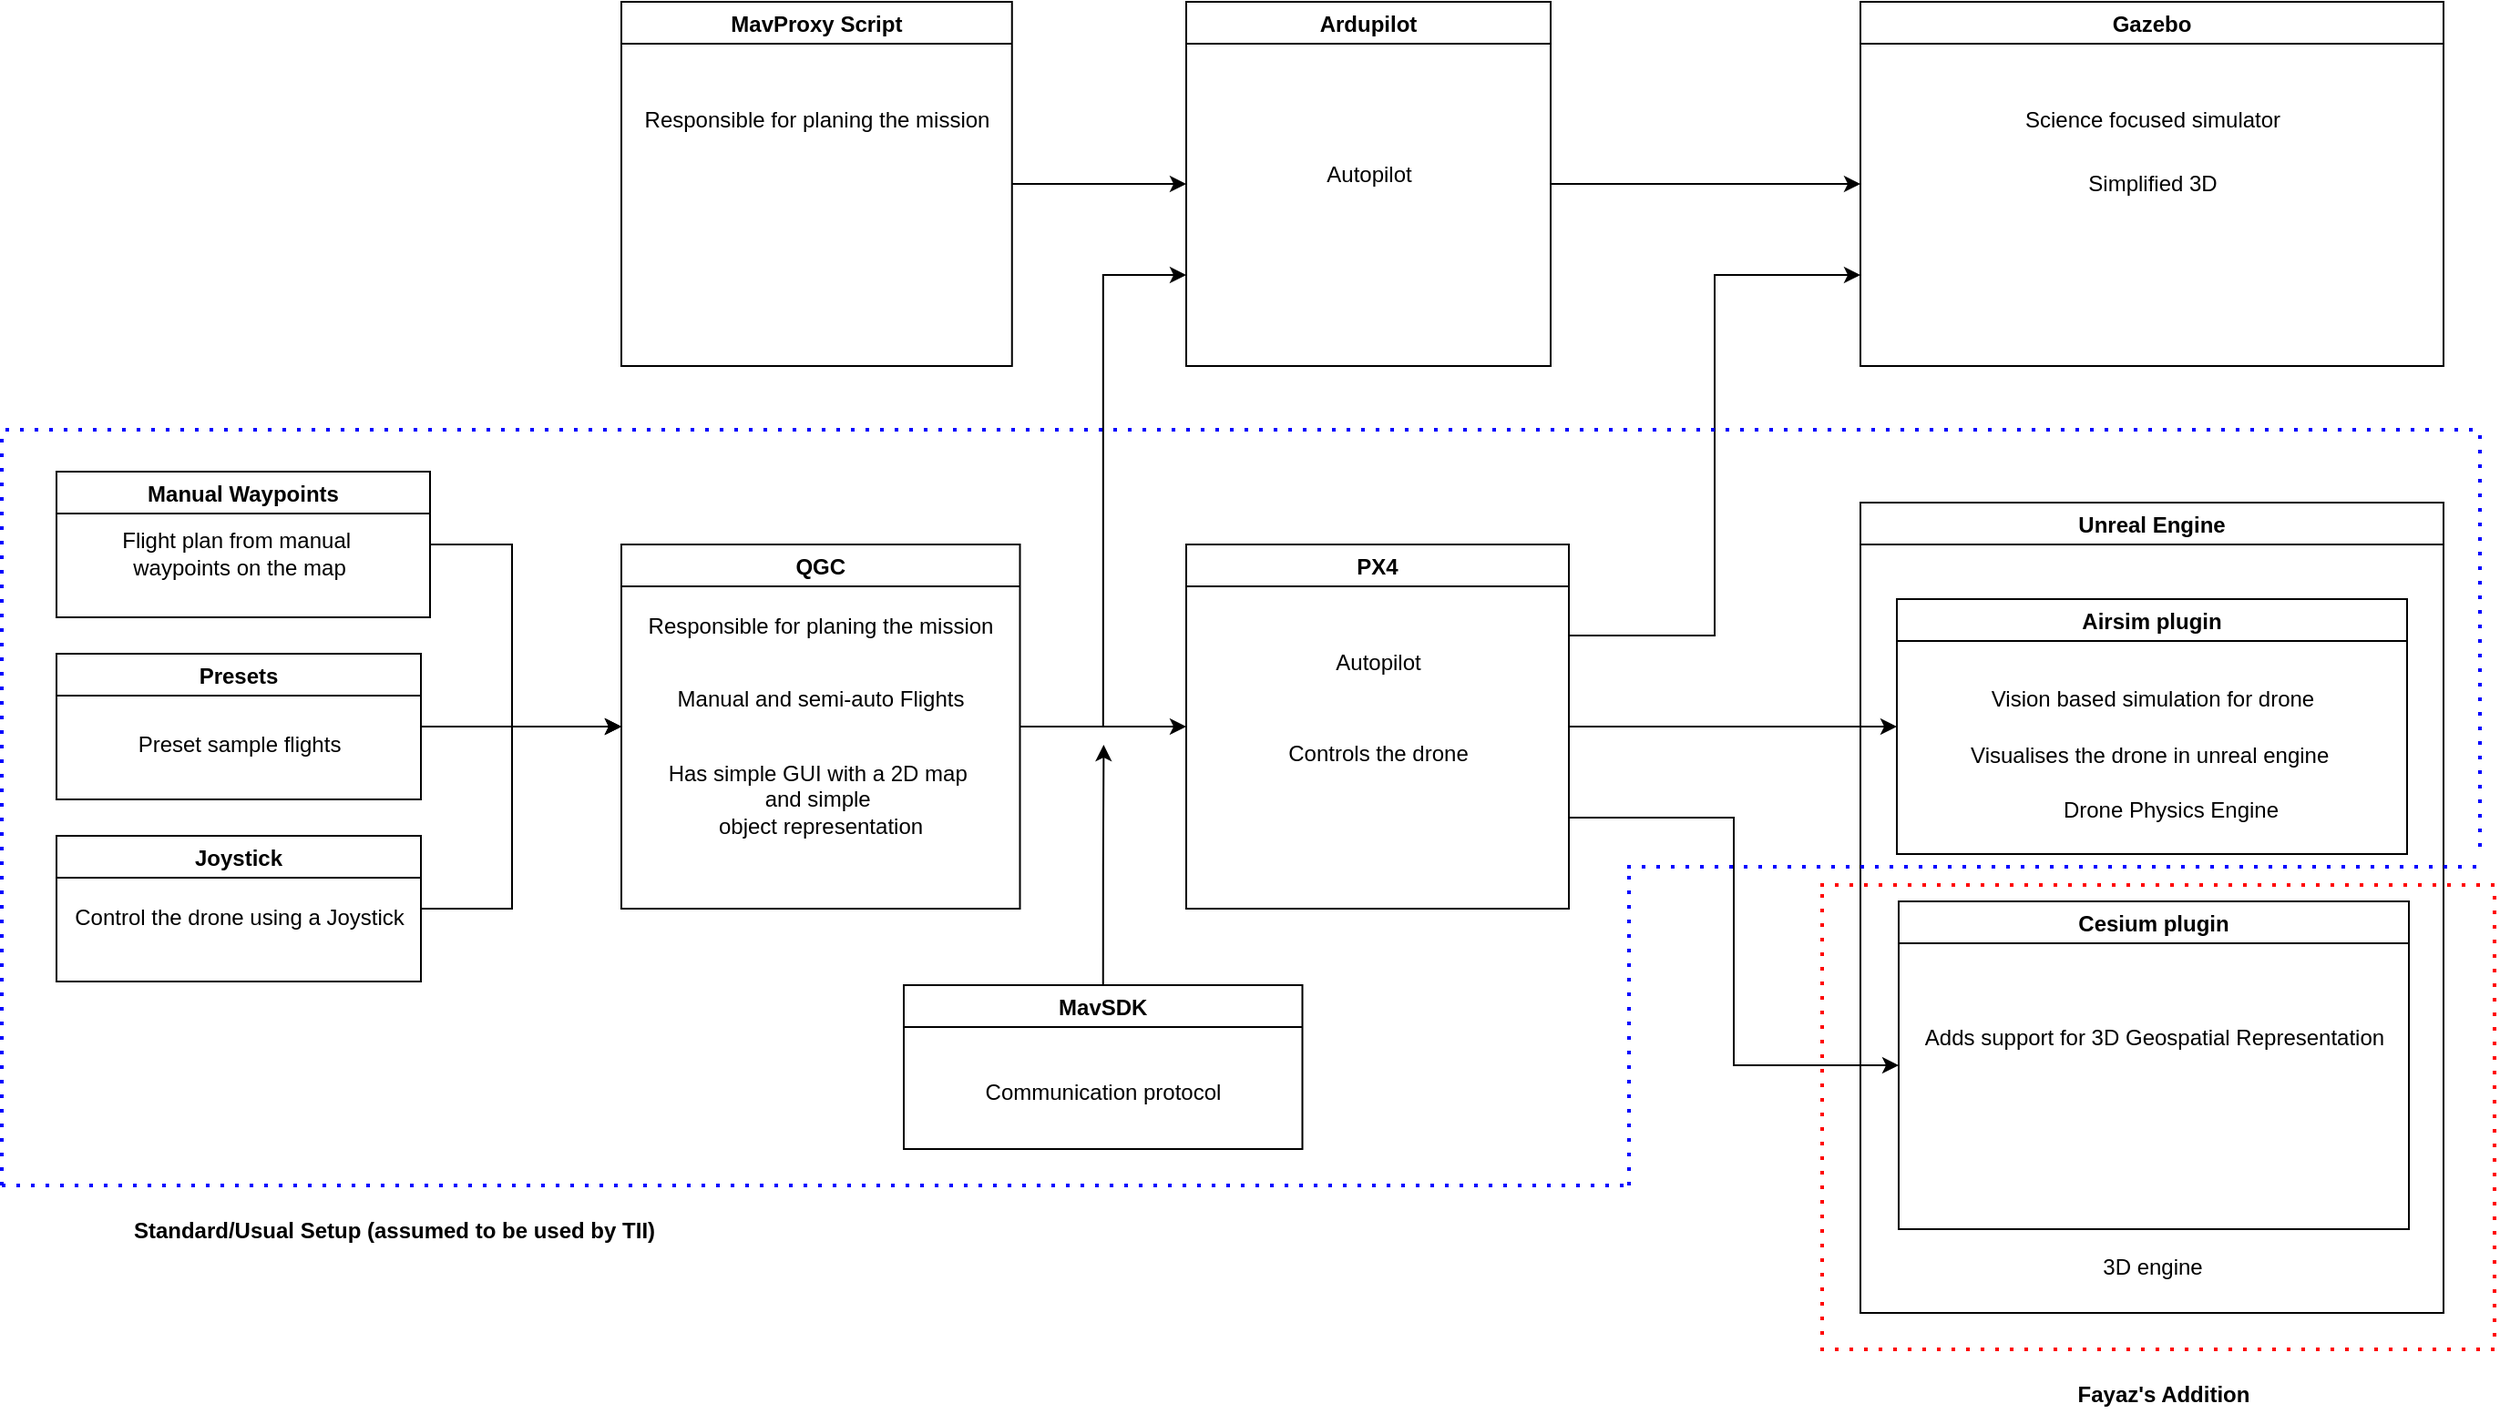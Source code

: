 <mxfile version="24.5.4" type="github">
  <diagram name="Page-1" id="Ev9KHV8LbVD18_9U95kE">
    <mxGraphModel dx="904" dy="494" grid="1" gridSize="10" guides="1" tooltips="1" connect="1" arrows="1" fold="1" page="1" pageScale="1" pageWidth="2339" pageHeight="3300" math="0" shadow="0">
      <root>
        <mxCell id="0" />
        <mxCell id="1" parent="0" />
        <mxCell id="Jraj2u1gfLjr0mIL1iTk-15" style="edgeStyle=orthogonalEdgeStyle;rounded=0;orthogonalLoop=1;jettySize=auto;html=1;exitX=1;exitY=0.5;exitDx=0;exitDy=0;entryX=0;entryY=0.5;entryDx=0;entryDy=0;" edge="1" parent="1" source="Jraj2u1gfLjr0mIL1iTk-1" target="Jraj2u1gfLjr0mIL1iTk-2">
          <mxGeometry relative="1" as="geometry" />
        </mxCell>
        <mxCell id="Jraj2u1gfLjr0mIL1iTk-52" style="edgeStyle=orthogonalEdgeStyle;rounded=0;orthogonalLoop=1;jettySize=auto;html=1;exitX=1;exitY=0.5;exitDx=0;exitDy=0;entryX=0;entryY=0.75;entryDx=0;entryDy=0;" edge="1" parent="1" source="Jraj2u1gfLjr0mIL1iTk-1" target="Jraj2u1gfLjr0mIL1iTk-7">
          <mxGeometry relative="1" as="geometry" />
        </mxCell>
        <mxCell id="Jraj2u1gfLjr0mIL1iTk-1" value="QGC" style="swimlane;" vertex="1" parent="1">
          <mxGeometry x="370" y="568" width="218.75" height="200" as="geometry" />
        </mxCell>
        <mxCell id="Jraj2u1gfLjr0mIL1iTk-22" value="Responsible for planing the mission" style="text;html=1;align=center;verticalAlign=middle;resizable=0;points=[];autosize=1;strokeColor=none;fillColor=none;" vertex="1" parent="Jraj2u1gfLjr0mIL1iTk-1">
          <mxGeometry x="4.38" y="30" width="210" height="30" as="geometry" />
        </mxCell>
        <mxCell id="Jraj2u1gfLjr0mIL1iTk-23" value="Manual and semi-auto Flights" style="text;html=1;align=center;verticalAlign=middle;resizable=0;points=[];autosize=1;strokeColor=none;fillColor=none;" vertex="1" parent="Jraj2u1gfLjr0mIL1iTk-1">
          <mxGeometry x="19.38" y="70" width="180" height="30" as="geometry" />
        </mxCell>
        <mxCell id="Jraj2u1gfLjr0mIL1iTk-24" value="Has simple GUI with a 2D map&amp;nbsp;&lt;div&gt;and simple&amp;nbsp;&lt;div&gt;object representation&lt;/div&gt;&lt;/div&gt;" style="text;html=1;align=center;verticalAlign=middle;resizable=0;points=[];autosize=1;strokeColor=none;fillColor=none;" vertex="1" parent="Jraj2u1gfLjr0mIL1iTk-1">
          <mxGeometry x="14.38" y="110" width="190" height="60" as="geometry" />
        </mxCell>
        <mxCell id="Jraj2u1gfLjr0mIL1iTk-53" style="edgeStyle=orthogonalEdgeStyle;rounded=0;orthogonalLoop=1;jettySize=auto;html=1;exitX=1;exitY=0.25;exitDx=0;exitDy=0;entryX=0;entryY=0.75;entryDx=0;entryDy=0;" edge="1" parent="1" source="Jraj2u1gfLjr0mIL1iTk-2" target="Jraj2u1gfLjr0mIL1iTk-5">
          <mxGeometry relative="1" as="geometry" />
        </mxCell>
        <mxCell id="Jraj2u1gfLjr0mIL1iTk-59" style="edgeStyle=orthogonalEdgeStyle;rounded=0;orthogonalLoop=1;jettySize=auto;html=1;exitX=1;exitY=0.5;exitDx=0;exitDy=0;entryX=0;entryY=0.5;entryDx=0;entryDy=0;" edge="1" parent="1" source="Jraj2u1gfLjr0mIL1iTk-2" target="Jraj2u1gfLjr0mIL1iTk-4">
          <mxGeometry relative="1" as="geometry" />
        </mxCell>
        <mxCell id="Jraj2u1gfLjr0mIL1iTk-60" style="edgeStyle=orthogonalEdgeStyle;rounded=0;orthogonalLoop=1;jettySize=auto;html=1;exitX=1;exitY=0.75;exitDx=0;exitDy=0;entryX=0;entryY=0.5;entryDx=0;entryDy=0;" edge="1" parent="1" source="Jraj2u1gfLjr0mIL1iTk-2" target="Jraj2u1gfLjr0mIL1iTk-6">
          <mxGeometry relative="1" as="geometry" />
        </mxCell>
        <mxCell id="Jraj2u1gfLjr0mIL1iTk-2" value="PX4" style="swimlane;" vertex="1" parent="1">
          <mxGeometry x="680" y="568" width="210" height="200" as="geometry" />
        </mxCell>
        <mxCell id="Jraj2u1gfLjr0mIL1iTk-25" value="Autopilot" style="text;html=1;align=center;verticalAlign=middle;resizable=0;points=[];autosize=1;strokeColor=none;fillColor=none;" vertex="1" parent="Jraj2u1gfLjr0mIL1iTk-2">
          <mxGeometry x="70" y="50" width="70" height="30" as="geometry" />
        </mxCell>
        <mxCell id="Jraj2u1gfLjr0mIL1iTk-47" value="Controls the drone" style="text;html=1;align=center;verticalAlign=middle;resizable=0;points=[];autosize=1;strokeColor=none;fillColor=none;" vertex="1" parent="Jraj2u1gfLjr0mIL1iTk-2">
          <mxGeometry x="45" y="100" width="120" height="30" as="geometry" />
        </mxCell>
        <mxCell id="Jraj2u1gfLjr0mIL1iTk-5" value="Gazebo" style="swimlane;" vertex="1" parent="1">
          <mxGeometry x="1050" y="270" width="320" height="200" as="geometry" />
        </mxCell>
        <mxCell id="Jraj2u1gfLjr0mIL1iTk-31" value="Science focused simulator" style="text;html=1;align=center;verticalAlign=middle;resizable=0;points=[];autosize=1;strokeColor=none;fillColor=none;" vertex="1" parent="Jraj2u1gfLjr0mIL1iTk-5">
          <mxGeometry x="80" y="50" width="160" height="30" as="geometry" />
        </mxCell>
        <mxCell id="Jraj2u1gfLjr0mIL1iTk-32" value="Simplified 3D" style="text;html=1;align=center;verticalAlign=middle;resizable=0;points=[];autosize=1;strokeColor=none;fillColor=none;" vertex="1" parent="Jraj2u1gfLjr0mIL1iTk-5">
          <mxGeometry x="115" y="85" width="90" height="30" as="geometry" />
        </mxCell>
        <mxCell id="Jraj2u1gfLjr0mIL1iTk-16" style="edgeStyle=orthogonalEdgeStyle;rounded=0;orthogonalLoop=1;jettySize=auto;html=1;exitX=1;exitY=0.5;exitDx=0;exitDy=0;entryX=0;entryY=0.5;entryDx=0;entryDy=0;" edge="1" parent="1" source="Jraj2u1gfLjr0mIL1iTk-7" target="Jraj2u1gfLjr0mIL1iTk-5">
          <mxGeometry relative="1" as="geometry" />
        </mxCell>
        <mxCell id="Jraj2u1gfLjr0mIL1iTk-7" value="Ardupilot" style="swimlane;" vertex="1" parent="1">
          <mxGeometry x="680" y="270" width="200" height="200" as="geometry" />
        </mxCell>
        <mxCell id="Jraj2u1gfLjr0mIL1iTk-29" value="Autopilot" style="text;html=1;align=center;verticalAlign=middle;resizable=0;points=[];autosize=1;strokeColor=none;fillColor=none;" vertex="1" parent="Jraj2u1gfLjr0mIL1iTk-7">
          <mxGeometry x="65" y="80" width="70" height="30" as="geometry" />
        </mxCell>
        <mxCell id="Jraj2u1gfLjr0mIL1iTk-13" style="edgeStyle=orthogonalEdgeStyle;rounded=0;orthogonalLoop=1;jettySize=auto;html=1;exitX=1;exitY=0.5;exitDx=0;exitDy=0;entryX=0;entryY=0.5;entryDx=0;entryDy=0;" edge="1" parent="1" source="Jraj2u1gfLjr0mIL1iTk-8" target="Jraj2u1gfLjr0mIL1iTk-7">
          <mxGeometry relative="1" as="geometry" />
        </mxCell>
        <mxCell id="Jraj2u1gfLjr0mIL1iTk-8" value="MavProxy Script" style="swimlane;" vertex="1" parent="1">
          <mxGeometry x="370" y="270" width="214.38" height="200" as="geometry" />
        </mxCell>
        <mxCell id="Jraj2u1gfLjr0mIL1iTk-48" value="Responsible for planing the mission" style="text;html=1;align=center;verticalAlign=middle;resizable=0;points=[];autosize=1;strokeColor=none;fillColor=none;" vertex="1" parent="Jraj2u1gfLjr0mIL1iTk-8">
          <mxGeometry x="2.19" y="50" width="210" height="30" as="geometry" />
        </mxCell>
        <mxCell id="Jraj2u1gfLjr0mIL1iTk-9" value="Unreal Engine" style="swimlane;" vertex="1" parent="1">
          <mxGeometry x="1050" y="545" width="320" height="445" as="geometry" />
        </mxCell>
        <mxCell id="Jraj2u1gfLjr0mIL1iTk-4" value="Airsim plugin" style="swimlane;" vertex="1" parent="Jraj2u1gfLjr0mIL1iTk-9">
          <mxGeometry x="20" y="53" width="280" height="140" as="geometry" />
        </mxCell>
        <mxCell id="Jraj2u1gfLjr0mIL1iTk-33" value="Vision based simulation for drone" style="text;html=1;align=center;verticalAlign=middle;resizable=0;points=[];autosize=1;strokeColor=none;fillColor=none;" vertex="1" parent="Jraj2u1gfLjr0mIL1iTk-4">
          <mxGeometry x="40" y="40" width="200" height="30" as="geometry" />
        </mxCell>
        <mxCell id="Jraj2u1gfLjr0mIL1iTk-34" value="Visualises the drone in unreal engine&amp;nbsp;" style="text;html=1;align=center;verticalAlign=middle;resizable=0;points=[];autosize=1;strokeColor=none;fillColor=none;" vertex="1" parent="Jraj2u1gfLjr0mIL1iTk-4">
          <mxGeometry x="30" y="71" width="220" height="30" as="geometry" />
        </mxCell>
        <mxCell id="Jraj2u1gfLjr0mIL1iTk-39" value="Drone Physics Engine" style="text;html=1;align=center;verticalAlign=middle;resizable=0;points=[];autosize=1;strokeColor=none;fillColor=none;" vertex="1" parent="Jraj2u1gfLjr0mIL1iTk-4">
          <mxGeometry x="80" y="101" width="140" height="30" as="geometry" />
        </mxCell>
        <mxCell id="Jraj2u1gfLjr0mIL1iTk-36" value="3D engine" style="text;html=1;align=center;verticalAlign=middle;resizable=0;points=[];autosize=1;strokeColor=none;fillColor=none;" vertex="1" parent="Jraj2u1gfLjr0mIL1iTk-9">
          <mxGeometry x="120" y="405" width="80" height="30" as="geometry" />
        </mxCell>
        <mxCell id="Jraj2u1gfLjr0mIL1iTk-6" value="Cesium plugin" style="swimlane;" vertex="1" parent="Jraj2u1gfLjr0mIL1iTk-9">
          <mxGeometry x="21" y="219" width="280" height="180" as="geometry" />
        </mxCell>
        <mxCell id="Jraj2u1gfLjr0mIL1iTk-38" value="Adds support for 3D Geospatial Representation" style="text;html=1;align=center;verticalAlign=middle;resizable=0;points=[];autosize=1;strokeColor=none;fillColor=none;" vertex="1" parent="Jraj2u1gfLjr0mIL1iTk-6">
          <mxGeometry y="60" width="280" height="30" as="geometry" />
        </mxCell>
        <mxCell id="Jraj2u1gfLjr0mIL1iTk-27" style="edgeStyle=orthogonalEdgeStyle;rounded=0;orthogonalLoop=1;jettySize=auto;html=1;" edge="1" parent="1" source="Jraj2u1gfLjr0mIL1iTk-11">
          <mxGeometry relative="1" as="geometry">
            <mxPoint x="370" y="668" as="targetPoint" />
            <Array as="points">
              <mxPoint x="310" y="568" />
              <mxPoint x="310" y="668" />
            </Array>
          </mxGeometry>
        </mxCell>
        <mxCell id="Jraj2u1gfLjr0mIL1iTk-11" value="Manual Waypoints" style="swimlane;" vertex="1" parent="1">
          <mxGeometry x="60" y="528" width="205" height="80" as="geometry" />
        </mxCell>
        <mxCell id="Jraj2u1gfLjr0mIL1iTk-49" value="Flight plan from manual&amp;nbsp;&lt;div&gt;waypoints on the map&lt;/div&gt;" style="text;html=1;align=center;verticalAlign=middle;resizable=0;points=[];autosize=1;strokeColor=none;fillColor=none;" vertex="1" parent="Jraj2u1gfLjr0mIL1iTk-11">
          <mxGeometry x="25" y="25" width="150" height="40" as="geometry" />
        </mxCell>
        <mxCell id="Jraj2u1gfLjr0mIL1iTk-28" style="edgeStyle=orthogonalEdgeStyle;rounded=0;orthogonalLoop=1;jettySize=auto;html=1;exitX=1;exitY=0.5;exitDx=0;exitDy=0;entryX=0;entryY=0.5;entryDx=0;entryDy=0;" edge="1" parent="1" source="Jraj2u1gfLjr0mIL1iTk-12" target="Jraj2u1gfLjr0mIL1iTk-1">
          <mxGeometry relative="1" as="geometry">
            <Array as="points">
              <mxPoint x="310" y="768" />
              <mxPoint x="310" y="668" />
            </Array>
          </mxGeometry>
        </mxCell>
        <mxCell id="Jraj2u1gfLjr0mIL1iTk-12" value="Joystick" style="swimlane;" vertex="1" parent="1">
          <mxGeometry x="60" y="728" width="200" height="80" as="geometry" />
        </mxCell>
        <mxCell id="Jraj2u1gfLjr0mIL1iTk-51" value="Control the drone using a Joystick" style="text;html=1;align=center;verticalAlign=middle;resizable=0;points=[];autosize=1;strokeColor=none;fillColor=none;" vertex="1" parent="Jraj2u1gfLjr0mIL1iTk-12">
          <mxGeometry y="30" width="200" height="30" as="geometry" />
        </mxCell>
        <mxCell id="Jraj2u1gfLjr0mIL1iTk-26" style="edgeStyle=orthogonalEdgeStyle;rounded=0;orthogonalLoop=1;jettySize=auto;html=1;entryX=0;entryY=0.5;entryDx=0;entryDy=0;" edge="1" parent="1" source="Jraj2u1gfLjr0mIL1iTk-14" target="Jraj2u1gfLjr0mIL1iTk-1">
          <mxGeometry relative="1" as="geometry" />
        </mxCell>
        <mxCell id="Jraj2u1gfLjr0mIL1iTk-14" value="Presets" style="swimlane;" vertex="1" parent="1">
          <mxGeometry x="60" y="628" width="200" height="80" as="geometry" />
        </mxCell>
        <mxCell id="Jraj2u1gfLjr0mIL1iTk-50" value="Preset sample flights" style="text;html=1;align=center;verticalAlign=middle;resizable=0;points=[];autosize=1;strokeColor=none;fillColor=none;" vertex="1" parent="Jraj2u1gfLjr0mIL1iTk-14">
          <mxGeometry x="35" y="35" width="130" height="30" as="geometry" />
        </mxCell>
        <mxCell id="Jraj2u1gfLjr0mIL1iTk-45" style="edgeStyle=orthogonalEdgeStyle;rounded=0;orthogonalLoop=1;jettySize=auto;html=1;exitX=0.5;exitY=0;exitDx=0;exitDy=0;" edge="1" parent="1" source="Jraj2u1gfLjr0mIL1iTk-41">
          <mxGeometry relative="1" as="geometry">
            <mxPoint x="634.692" y="678" as="targetPoint" />
          </mxGeometry>
        </mxCell>
        <mxCell id="Jraj2u1gfLjr0mIL1iTk-41" value="MavSDK" style="swimlane;" vertex="1" parent="1">
          <mxGeometry x="525" y="810" width="218.75" height="90" as="geometry" />
        </mxCell>
        <mxCell id="Jraj2u1gfLjr0mIL1iTk-42" value="Communication protocol" style="text;html=1;align=center;verticalAlign=middle;resizable=0;points=[];autosize=1;strokeColor=none;fillColor=none;" vertex="1" parent="Jraj2u1gfLjr0mIL1iTk-41">
          <mxGeometry x="34.37" y="44" width="150" height="30" as="geometry" />
        </mxCell>
        <mxCell id="Jraj2u1gfLjr0mIL1iTk-56" value="" style="endArrow=none;dashed=1;html=1;dashPattern=1 3;strokeWidth=2;rounded=0;strokeColor=#0000FF;" edge="1" parent="1">
          <mxGeometry width="50" height="50" relative="1" as="geometry">
            <mxPoint x="32" y="505" as="sourcePoint" />
            <mxPoint x="1390" y="505" as="targetPoint" />
          </mxGeometry>
        </mxCell>
        <mxCell id="Jraj2u1gfLjr0mIL1iTk-57" value="" style="endArrow=none;dashed=1;html=1;dashPattern=1 3;strokeWidth=2;rounded=0;strokeColor=#0000FF;" edge="1" parent="1">
          <mxGeometry width="50" height="50" relative="1" as="geometry">
            <mxPoint x="922" y="745" as="sourcePoint" />
            <mxPoint x="1392" y="745" as="targetPoint" />
          </mxGeometry>
        </mxCell>
        <mxCell id="Jraj2u1gfLjr0mIL1iTk-61" value="" style="endArrow=none;dashed=1;html=1;dashPattern=1 3;strokeWidth=2;rounded=0;strokeColor=#0000FF;" edge="1" parent="1">
          <mxGeometry width="50" height="50" relative="1" as="geometry">
            <mxPoint x="1390" y="508" as="sourcePoint" />
            <mxPoint x="1390" y="740" as="targetPoint" />
          </mxGeometry>
        </mxCell>
        <mxCell id="Jraj2u1gfLjr0mIL1iTk-62" value="" style="endArrow=none;dashed=1;html=1;dashPattern=1 3;strokeWidth=2;rounded=0;strokeColor=#0000FF;" edge="1" parent="1">
          <mxGeometry width="50" height="50" relative="1" as="geometry">
            <mxPoint x="30" y="920" as="sourcePoint" />
            <mxPoint x="920" y="920" as="targetPoint" />
          </mxGeometry>
        </mxCell>
        <mxCell id="Jraj2u1gfLjr0mIL1iTk-63" value="" style="endArrow=none;dashed=1;html=1;dashPattern=1 3;strokeWidth=2;rounded=0;strokeColor=#0000FF;" edge="1" parent="1">
          <mxGeometry width="50" height="50" relative="1" as="geometry">
            <mxPoint x="923" y="750" as="sourcePoint" />
            <mxPoint x="923" y="920" as="targetPoint" />
          </mxGeometry>
        </mxCell>
        <mxCell id="Jraj2u1gfLjr0mIL1iTk-64" value="" style="endArrow=none;dashed=1;html=1;dashPattern=1 3;strokeWidth=2;rounded=0;strokeColor=#0000FF;" edge="1" parent="1">
          <mxGeometry width="50" height="50" relative="1" as="geometry">
            <mxPoint x="30" y="510" as="sourcePoint" />
            <mxPoint x="30" y="920" as="targetPoint" />
          </mxGeometry>
        </mxCell>
        <mxCell id="Jraj2u1gfLjr0mIL1iTk-65" value="&lt;b&gt;Standard/Usual Setup (assumed to be used by TII)&lt;/b&gt;" style="text;html=1;align=center;verticalAlign=middle;resizable=0;points=[];autosize=1;strokeColor=none;fillColor=none;" vertex="1" parent="1">
          <mxGeometry x="90" y="930" width="310" height="30" as="geometry" />
        </mxCell>
        <mxCell id="Jraj2u1gfLjr0mIL1iTk-66" value="" style="endArrow=none;dashed=1;html=1;dashPattern=1 3;strokeWidth=2;rounded=0;strokeColor=#FF0000;" edge="1" parent="1">
          <mxGeometry width="50" height="50" relative="1" as="geometry">
            <mxPoint x="1398" y="761" as="sourcePoint" />
            <mxPoint x="1398" y="1004" as="targetPoint" />
          </mxGeometry>
        </mxCell>
        <mxCell id="Jraj2u1gfLjr0mIL1iTk-67" value="" style="endArrow=none;dashed=1;html=1;dashPattern=1 3;strokeWidth=2;rounded=0;strokeColor=#FF0000;" edge="1" parent="1">
          <mxGeometry width="50" height="50" relative="1" as="geometry">
            <mxPoint x="1029" y="760" as="sourcePoint" />
            <mxPoint x="1029" y="1003" as="targetPoint" />
          </mxGeometry>
        </mxCell>
        <mxCell id="Jraj2u1gfLjr0mIL1iTk-68" value="" style="endArrow=none;dashed=1;html=1;dashPattern=1 3;strokeWidth=2;rounded=0;strokeColor=#FF0000;" edge="1" parent="1">
          <mxGeometry width="50" height="50" relative="1" as="geometry">
            <mxPoint x="1028" y="755" as="sourcePoint" />
            <mxPoint x="1398" y="755" as="targetPoint" />
          </mxGeometry>
        </mxCell>
        <mxCell id="Jraj2u1gfLjr0mIL1iTk-69" value="" style="endArrow=none;dashed=1;html=1;dashPattern=1 3;strokeWidth=2;rounded=0;strokeColor=#FF0000;" edge="1" parent="1">
          <mxGeometry width="50" height="50" relative="1" as="geometry">
            <mxPoint x="1028" y="1010" as="sourcePoint" />
            <mxPoint x="1398" y="1010" as="targetPoint" />
          </mxGeometry>
        </mxCell>
        <mxCell id="Jraj2u1gfLjr0mIL1iTk-70" value="&lt;b&gt;Fayaz&#39;s Addition&lt;/b&gt;" style="text;html=1;align=center;verticalAlign=middle;resizable=0;points=[];autosize=1;strokeColor=none;fillColor=none;" vertex="1" parent="1">
          <mxGeometry x="1156" y="1020" width="120" height="30" as="geometry" />
        </mxCell>
      </root>
    </mxGraphModel>
  </diagram>
</mxfile>
